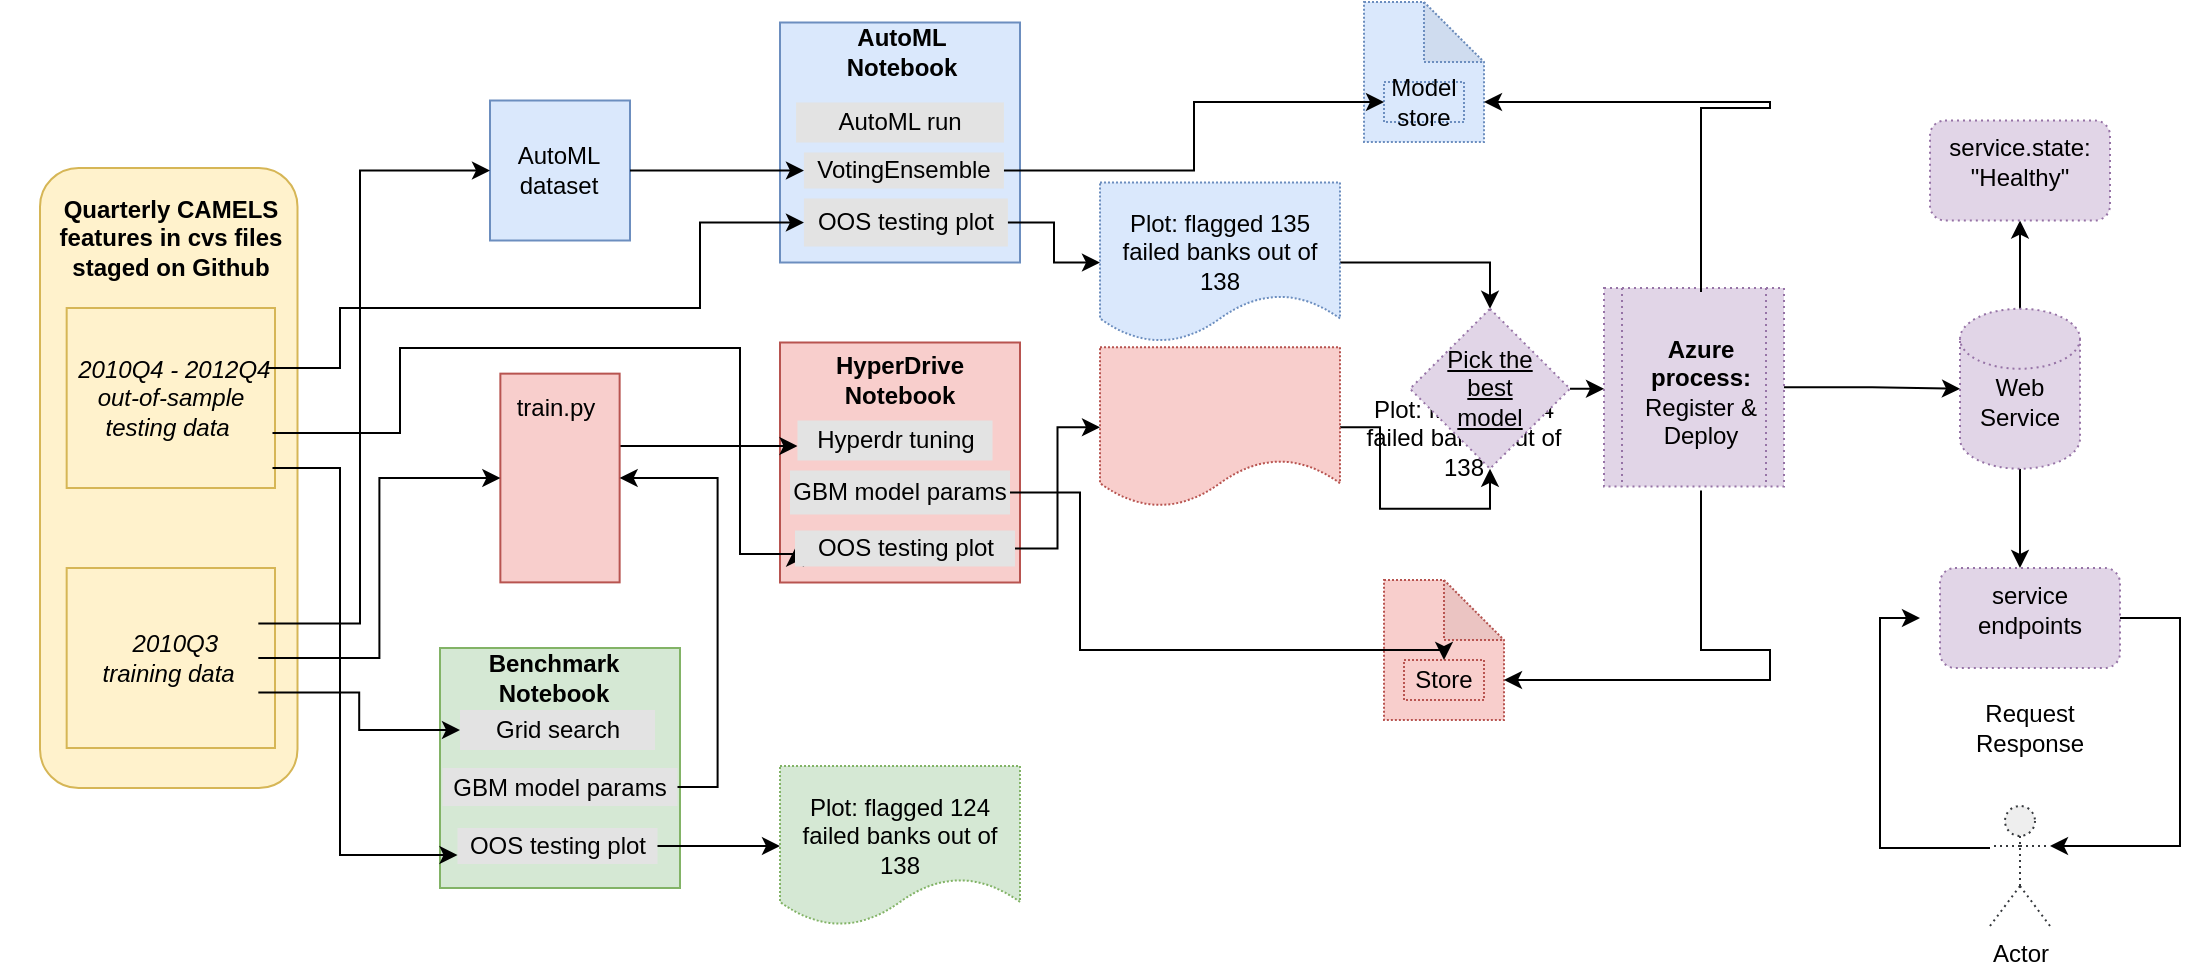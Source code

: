 <mxfile version="14.5.1" type="device" pages="2"><diagram id="M_Rprs20mQbOnZDD7dzv" name="Page-1"><mxGraphModel dx="1918" dy="525" grid="0" gridSize="10" guides="0" tooltips="0" connect="1" arrows="1" fold="1" page="1" pageScale="1" pageWidth="850" pageHeight="1100" math="0" shadow="0"><root><mxCell id="0"/><mxCell id="1" parent="0"/><mxCell id="amEHZMWz7ghZD3qfEpne-164" style="edgeStyle=orthogonalEdgeStyle;rounded=0;orthogonalLoop=1;jettySize=auto;html=1;entryX=0.5;entryY=1;entryDx=0;entryDy=0;" edge="1" parent="1" source="amEHZMWz7ghZD3qfEpne-96" target="amEHZMWz7ghZD3qfEpne-156"><mxGeometry relative="1" as="geometry"/></mxCell><mxCell id="amEHZMWz7ghZD3qfEpne-96" value="" style="shape=document;whiteSpace=wrap;html=1;boundedLbl=1;rounded=0;glass=0;dashed=1;dashPattern=1 1;fillColor=#f8cecc;strokeColor=#b85450;" vertex="1" parent="1"><mxGeometry x="480" y="199.63" width="120" height="80" as="geometry"/></mxCell><mxCell id="amEHZMWz7ghZD3qfEpne-3" value="" style="whiteSpace=wrap;html=1;aspect=fixed;fillColor=#dae8fc;strokeColor=#6c8ebf;" vertex="1" parent="1"><mxGeometry x="320" y="37.25" width="120" height="120" as="geometry"/></mxCell><mxCell id="amEHZMWz7ghZD3qfEpne-49" value="" style="whiteSpace=wrap;html=1;aspect=fixed;fillColor=#f8cecc;strokeColor=#b85450;" vertex="1" parent="1"><mxGeometry x="320" y="197.25" width="120" height="120" as="geometry"/></mxCell><mxCell id="amEHZMWz7ghZD3qfEpne-132" style="edgeStyle=orthogonalEdgeStyle;rounded=0;orthogonalLoop=1;jettySize=auto;html=1;" edge="1" parent="1" source="amEHZMWz7ghZD3qfEpne-18" target="amEHZMWz7ghZD3qfEpne-59"><mxGeometry relative="1" as="geometry"><Array as="points"><mxPoint x="270" y="249"/><mxPoint x="270" y="249"/></Array></mxGeometry></mxCell><mxCell id="amEHZMWz7ghZD3qfEpne-18" value="" style="whiteSpace=wrap;html=1;aspect=fixed;fillColor=#f8cecc;strokeColor=#b85450;container=1;" vertex="1" parent="1"><mxGeometry x="180.18" y="212.82" width="59.64" height="104.37" as="geometry"/></mxCell><mxCell id="amEHZMWz7ghZD3qfEpne-19" value="train.py" style="text;html=1;strokeColor=none;fillColor=none;align=center;verticalAlign=middle;whiteSpace=wrap;rounded=0;" vertex="1" parent="amEHZMWz7ghZD3qfEpne-18"><mxGeometry x="14.91" y="8.201" width="26.093" height="18.638" as="geometry"/></mxCell><mxCell id="amEHZMWz7ghZD3qfEpne-81" value="" style="group" vertex="1" connectable="0" parent="1"><mxGeometry x="320" y="409" width="120" height="80" as="geometry"/></mxCell><mxCell id="amEHZMWz7ghZD3qfEpne-107" value="" style="group" vertex="1" connectable="0" parent="amEHZMWz7ghZD3qfEpne-81"><mxGeometry width="120" height="80" as="geometry"/></mxCell><mxCell id="amEHZMWz7ghZD3qfEpne-111" value="" style="group" vertex="1" connectable="0" parent="amEHZMWz7ghZD3qfEpne-107"><mxGeometry width="120" height="80" as="geometry"/></mxCell><mxCell id="amEHZMWz7ghZD3qfEpne-77" value="" style="shape=document;whiteSpace=wrap;html=1;boundedLbl=1;rounded=0;glass=0;dashed=1;dashPattern=1 1;fillColor=#d5e8d4;strokeColor=#82b366;" vertex="1" parent="amEHZMWz7ghZD3qfEpne-111"><mxGeometry width="120" height="80" as="geometry"/></mxCell><mxCell id="amEHZMWz7ghZD3qfEpne-80" value="Plot: flagged 124 failed banks out of 138" style="text;html=1;strokeColor=none;fillColor=none;align=center;verticalAlign=middle;whiteSpace=wrap;rounded=0;glass=0;dashed=1;dashPattern=1 1;" vertex="1" parent="amEHZMWz7ghZD3qfEpne-111"><mxGeometry x="10" y="20" width="100" height="30" as="geometry"/></mxCell><mxCell id="amEHZMWz7ghZD3qfEpne-95" value="" style="group" vertex="1" connectable="0" parent="1"><mxGeometry x="602" y="306" width="120" height="80" as="geometry"/></mxCell><mxCell id="amEHZMWz7ghZD3qfEpne-103" value="" style="group" vertex="1" connectable="0" parent="amEHZMWz7ghZD3qfEpne-95"><mxGeometry width="120" height="80" as="geometry"/></mxCell><mxCell id="amEHZMWz7ghZD3qfEpne-97" value="Plot: flagged 124 failed banks out of 138" style="text;html=1;strokeColor=none;fillColor=none;align=center;verticalAlign=middle;whiteSpace=wrap;rounded=0;glass=0;dashed=1;dashPattern=1 1;" vertex="1" parent="amEHZMWz7ghZD3qfEpne-103"><mxGeometry x="10" y="-76.37" width="100" height="30" as="geometry"/></mxCell><mxCell id="amEHZMWz7ghZD3qfEpne-106" value="" style="group" vertex="1" connectable="0" parent="amEHZMWz7ghZD3qfEpne-103"><mxGeometry x="20" y="10" width="60" height="70" as="geometry"/></mxCell><mxCell id="amEHZMWz7ghZD3qfEpne-86" value="" style="shape=note;whiteSpace=wrap;html=1;backgroundOutline=1;darkOpacity=0.05;rounded=0;glass=0;dashed=1;dashPattern=1 1;fillColor=#f8cecc;strokeColor=#b85450;" vertex="1" parent="amEHZMWz7ghZD3qfEpne-106"><mxGeometry width="60" height="70" as="geometry"/></mxCell><mxCell id="amEHZMWz7ghZD3qfEpne-87" value="Store" style="text;html=1;strokeColor=#b85450;fillColor=#f8cecc;align=center;verticalAlign=middle;whiteSpace=wrap;rounded=0;glass=0;dashed=1;dashPattern=1 1;" vertex="1" parent="amEHZMWz7ghZD3qfEpne-106"><mxGeometry x="10" y="40" width="40" height="20" as="geometry"/></mxCell><mxCell id="amEHZMWz7ghZD3qfEpne-110" value="" style="group" vertex="1" connectable="0" parent="1"><mxGeometry x="150" y="350" width="120" height="120" as="geometry"/></mxCell><mxCell id="amEHZMWz7ghZD3qfEpne-23" value="" style="whiteSpace=wrap;html=1;aspect=fixed;fillColor=#d5e8d4;strokeColor=#82b366;" vertex="1" parent="amEHZMWz7ghZD3qfEpne-110"><mxGeometry width="120" height="120" as="geometry"/></mxCell><mxCell id="amEHZMWz7ghZD3qfEpne-24" value="Benchmark&lt;br&gt;Notebook" style="text;html=1;strokeColor=none;fillColor=none;align=center;verticalAlign=middle;whiteSpace=wrap;rounded=0;fontStyle=1" vertex="1" parent="amEHZMWz7ghZD3qfEpne-110"><mxGeometry x="32.5" y="10" width="47.5" height="10" as="geometry"/></mxCell><mxCell id="amEHZMWz7ghZD3qfEpne-42" value="GBM model params" style="text;html=1;strokeColor=none;align=center;verticalAlign=middle;whiteSpace=wrap;rounded=0;dashed=1;dashPattern=1 1;glass=0;fillColor=#E3E3E3;" vertex="1" parent="amEHZMWz7ghZD3qfEpne-110"><mxGeometry x="1.25" y="60" width="117.5" height="19" as="geometry"/></mxCell><mxCell id="amEHZMWz7ghZD3qfEpne-53" value="OOS testing plot" style="text;html=1;strokeColor=none;align=center;verticalAlign=middle;whiteSpace=wrap;rounded=0;dashed=1;dashPattern=1 1;glass=0;fillColor=#E3E3E3;" vertex="1" parent="amEHZMWz7ghZD3qfEpne-110"><mxGeometry x="8.75" y="90" width="100" height="18" as="geometry"/></mxCell><mxCell id="amEHZMWz7ghZD3qfEpne-58" value="Grid search" style="text;html=1;strokeColor=none;align=center;verticalAlign=middle;whiteSpace=wrap;rounded=0;dashed=1;dashPattern=1 1;glass=0;fillColor=#E3E3E3;" vertex="1" parent="amEHZMWz7ghZD3qfEpne-110"><mxGeometry x="10" y="31" width="97.5" height="20" as="geometry"/></mxCell><mxCell id="amEHZMWz7ghZD3qfEpne-113" value="" style="group;dashed=1;dashPattern=1 2;" vertex="1" connectable="0" parent="1"><mxGeometry x="-70" y="110" width="150" height="310" as="geometry"/></mxCell><mxCell id="amEHZMWz7ghZD3qfEpne-28" value="" style="rounded=1;whiteSpace=wrap;html=1;fillColor=#fff2cc;strokeColor=#d6b656;" vertex="1" parent="amEHZMWz7ghZD3qfEpne-113"><mxGeometry x="20" width="128.75" height="310" as="geometry"/></mxCell><mxCell id="amEHZMWz7ghZD3qfEpne-114" value="" style="rounded=0;whiteSpace=wrap;html=1;fillColor=#fff2cc;strokeColor=#d6b656;" vertex="1" parent="amEHZMWz7ghZD3qfEpne-113"><mxGeometry x="33.333" y="70" width="104.167" height="90" as="geometry"/></mxCell><mxCell id="amEHZMWz7ghZD3qfEpne-17" value="Quarterly CAMELS features in cvs files staged on Github" style="text;html=1;strokeColor=none;fillColor=none;align=center;verticalAlign=middle;whiteSpace=wrap;rounded=0;fontStyle=1" vertex="1" parent="amEHZMWz7ghZD3qfEpne-113"><mxGeometry x="22.5" width="125" height="70" as="geometry"/></mxCell><mxCell id="amEHZMWz7ghZD3qfEpne-32" value="" style="rounded=0;whiteSpace=wrap;html=1;fillColor=#fff2cc;strokeColor=#d6b656;" vertex="1" parent="amEHZMWz7ghZD3qfEpne-113"><mxGeometry x="33.333" y="200" width="104.167" height="90" as="geometry"/></mxCell><mxCell id="amEHZMWz7ghZD3qfEpne-33" value="&amp;nbsp;2010Q3 training data&amp;nbsp;" style="text;html=1;strokeColor=none;fillColor=none;align=center;verticalAlign=middle;whiteSpace=wrap;rounded=0;fontStyle=2" vertex="1" parent="amEHZMWz7ghZD3qfEpne-113"><mxGeometry x="41.667" y="210.55" width="87.5" height="68.89" as="geometry"/></mxCell><mxCell id="amEHZMWz7ghZD3qfEpne-52" value="&amp;nbsp;2010Q4 - 2012Q4 out-of-sample testing data&amp;nbsp;" style="text;html=1;strokeColor=none;fillColor=none;align=center;verticalAlign=middle;whiteSpace=wrap;rounded=0;fontStyle=2" vertex="1" parent="amEHZMWz7ghZD3qfEpne-113"><mxGeometry x="33.75" y="80" width="102.5" height="70" as="geometry"/></mxCell><mxCell id="amEHZMWz7ghZD3qfEpne-118" value="" style="edgeStyle=orthogonalEdgeStyle;rounded=0;orthogonalLoop=1;jettySize=auto;html=1;exitX=1;exitY=0.75;exitDx=0;exitDy=0;" edge="1" parent="1" source="amEHZMWz7ghZD3qfEpne-33" target="amEHZMWz7ghZD3qfEpne-58"><mxGeometry relative="1" as="geometry"><mxPoint x="185" y="344.995" as="targetPoint"/></mxGeometry></mxCell><mxCell id="amEHZMWz7ghZD3qfEpne-123" style="edgeStyle=orthogonalEdgeStyle;rounded=0;orthogonalLoop=1;jettySize=auto;html=1;entryX=0;entryY=0.5;entryDx=0;entryDy=0;" edge="1" parent="1" source="amEHZMWz7ghZD3qfEpne-33" target="amEHZMWz7ghZD3qfEpne-18"><mxGeometry relative="1" as="geometry"/></mxCell><mxCell id="amEHZMWz7ghZD3qfEpne-126" style="edgeStyle=orthogonalEdgeStyle;rounded=0;orthogonalLoop=1;jettySize=auto;html=1;entryX=1;entryY=0.5;entryDx=0;entryDy=0;exitX=1;exitY=0.5;exitDx=0;exitDy=0;" edge="1" parent="1" source="amEHZMWz7ghZD3qfEpne-42" target="amEHZMWz7ghZD3qfEpne-18"><mxGeometry relative="1" as="geometry"/></mxCell><mxCell id="amEHZMWz7ghZD3qfEpne-129" style="edgeStyle=orthogonalEdgeStyle;rounded=0;orthogonalLoop=1;jettySize=auto;html=1;entryX=0;entryY=0.5;entryDx=0;entryDy=0;" edge="1" parent="1" source="amEHZMWz7ghZD3qfEpne-53" target="amEHZMWz7ghZD3qfEpne-77"><mxGeometry relative="1" as="geometry"/></mxCell><mxCell id="amEHZMWz7ghZD3qfEpne-130" style="edgeStyle=orthogonalEdgeStyle;rounded=0;orthogonalLoop=1;jettySize=auto;html=1;entryX=0;entryY=0.75;entryDx=0;entryDy=0;exitX=1;exitY=1;exitDx=0;exitDy=0;" edge="1" parent="1" source="amEHZMWz7ghZD3qfEpne-52" target="amEHZMWz7ghZD3qfEpne-53"><mxGeometry relative="1" as="geometry"><mxPoint x="64" y="250" as="sourcePoint"/><Array as="points"><mxPoint x="100" y="260"/><mxPoint x="100" y="454"/></Array></mxGeometry></mxCell><mxCell id="amEHZMWz7ghZD3qfEpne-131" style="edgeStyle=orthogonalEdgeStyle;rounded=0;orthogonalLoop=1;jettySize=auto;html=1;entryX=0;entryY=0.5;entryDx=0;entryDy=0;exitX=1;exitY=0.75;exitDx=0;exitDy=0;" edge="1" parent="1" source="amEHZMWz7ghZD3qfEpne-52" target="amEHZMWz7ghZD3qfEpne-61"><mxGeometry relative="1" as="geometry"><mxPoint x="60" y="225" as="sourcePoint"/><Array as="points"><mxPoint x="130" y="243"/><mxPoint x="130" y="200"/><mxPoint x="300" y="200"/><mxPoint x="300" y="303"/><mxPoint x="328" y="303"/></Array></mxGeometry></mxCell><mxCell id="amEHZMWz7ghZD3qfEpne-20" value="" style="whiteSpace=wrap;html=1;aspect=fixed;fillColor=#dae8fc;strokeColor=#6c8ebf;" vertex="1" parent="1"><mxGeometry x="175" y="76.25" width="70" height="70" as="geometry"/></mxCell><mxCell id="amEHZMWz7ghZD3qfEpne-140" style="edgeStyle=orthogonalEdgeStyle;rounded=0;orthogonalLoop=1;jettySize=auto;html=1;entryX=0;entryY=0.5;entryDx=0;entryDy=0;exitX=1;exitY=0.5;exitDx=0;exitDy=0;" edge="1" parent="1" source="amEHZMWz7ghZD3qfEpne-20" target="amEHZMWz7ghZD3qfEpne-66"><mxGeometry relative="1" as="geometry"><mxPoint x="270" y="125" as="sourcePoint"/></mxGeometry></mxCell><mxCell id="amEHZMWz7ghZD3qfEpne-21" value="AutoML dataset" style="text;html=1;align=center;verticalAlign=middle;whiteSpace=wrap;rounded=0;" vertex="1" parent="1"><mxGeometry x="185.328" y="85" width="49.342" height="52.5" as="geometry"/></mxCell><mxCell id="amEHZMWz7ghZD3qfEpne-141" style="edgeStyle=orthogonalEdgeStyle;rounded=0;orthogonalLoop=1;jettySize=auto;html=1;entryX=0;entryY=0.5;entryDx=0;entryDy=0;exitX=0.967;exitY=0.333;exitDx=0;exitDy=0;exitPerimeter=0;" edge="1" parent="1" source="amEHZMWz7ghZD3qfEpne-114" target="amEHZMWz7ghZD3qfEpne-67"><mxGeometry relative="1" as="geometry"><mxPoint x="330" y="140" as="targetPoint"/><Array as="points"><mxPoint x="100" y="210"/><mxPoint x="100" y="180"/><mxPoint x="280" y="180"/><mxPoint x="280" y="137"/></Array></mxGeometry></mxCell><mxCell id="amEHZMWz7ghZD3qfEpne-88" value="" style="edgeStyle=orthogonalEdgeStyle;rounded=0;orthogonalLoop=1;jettySize=auto;html=1;" edge="1" parent="1" source="amEHZMWz7ghZD3qfEpne-60" target="amEHZMWz7ghZD3qfEpne-87"><mxGeometry x="425" y="151.25" as="geometry"><Array as="points"><mxPoint x="470" y="272"/><mxPoint x="470" y="351"/></Array></mxGeometry></mxCell><mxCell id="amEHZMWz7ghZD3qfEpne-71" value="" style="group" vertex="1" connectable="0" parent="1"><mxGeometry x="327.5" y="206.25" width="110" height="108" as="geometry"/></mxCell><mxCell id="amEHZMWz7ghZD3qfEpne-59" value="Hyperdr tuning" style="text;html=1;strokeColor=none;align=center;verticalAlign=middle;whiteSpace=wrap;rounded=0;dashed=1;dashPattern=1 1;glass=0;fillColor=#E3E3E3;" vertex="1" parent="amEHZMWz7ghZD3qfEpne-71"><mxGeometry x="1.25" y="30" width="97.5" height="20" as="geometry"/></mxCell><mxCell id="amEHZMWz7ghZD3qfEpne-4" value="HyperDrive Notebook" style="text;html=1;strokeColor=none;fillColor=none;align=center;verticalAlign=middle;whiteSpace=wrap;rounded=0;fontStyle=1" vertex="1" parent="1"><mxGeometry x="360" y="206.25" width="40" height="20" as="geometry"/></mxCell><mxCell id="amEHZMWz7ghZD3qfEpne-152" style="edgeStyle=orthogonalEdgeStyle;rounded=0;orthogonalLoop=1;jettySize=auto;html=1;entryX=0;entryY=0.5;entryDx=0;entryDy=0;" edge="1" parent="1" source="amEHZMWz7ghZD3qfEpne-61" target="amEHZMWz7ghZD3qfEpne-96"><mxGeometry relative="1" as="geometry"/></mxCell><mxCell id="amEHZMWz7ghZD3qfEpne-61" value="OOS testing plot" style="text;html=1;strokeColor=none;align=center;verticalAlign=middle;whiteSpace=wrap;rounded=0;dashed=1;dashPattern=1 1;glass=0;fillColor=#E3E3E3;" vertex="1" parent="1"><mxGeometry x="327.5" y="291.25" width="110" height="18" as="geometry"/></mxCell><mxCell id="amEHZMWz7ghZD3qfEpne-60" value="GBM model params" style="text;html=1;strokeColor=none;align=center;verticalAlign=middle;whiteSpace=wrap;rounded=0;dashed=1;dashPattern=1 1;glass=0;fillColor=#E3E3E3;" vertex="1" parent="1"><mxGeometry x="325" y="261.25" width="110" height="22" as="geometry"/></mxCell><mxCell id="amEHZMWz7ghZD3qfEpne-149" style="edgeStyle=orthogonalEdgeStyle;rounded=0;orthogonalLoop=1;jettySize=auto;html=1;entryX=0;entryY=0.5;entryDx=0;entryDy=0;exitX=1;exitY=0.25;exitDx=0;exitDy=0;" edge="1" parent="1" source="amEHZMWz7ghZD3qfEpne-33" target="amEHZMWz7ghZD3qfEpne-20"><mxGeometry relative="1" as="geometry"><Array as="points"><mxPoint x="110" y="338"/><mxPoint x="110" y="111"/></Array></mxGeometry></mxCell><mxCell id="amEHZMWz7ghZD3qfEpne-135" value="" style="group" vertex="1" connectable="0" parent="1"><mxGeometry x="328.02" y="47.25" width="105.94" height="102" as="geometry"/></mxCell><mxCell id="amEHZMWz7ghZD3qfEpne-65" value="AutoML run" style="text;html=1;strokeColor=none;align=center;verticalAlign=middle;whiteSpace=wrap;rounded=0;dashed=1;dashPattern=1 1;glass=0;fillColor=#E3E3E3;" vertex="1" parent="amEHZMWz7ghZD3qfEpne-135"><mxGeometry y="30" width="103.96" height="20" as="geometry"/></mxCell><mxCell id="amEHZMWz7ghZD3qfEpne-66" value="VotingEnsemble" style="text;html=1;strokeColor=none;align=center;verticalAlign=middle;whiteSpace=wrap;rounded=0;dashed=1;dashPattern=1 1;glass=0;fillColor=#E3E3E3;" vertex="1" parent="amEHZMWz7ghZD3qfEpne-135"><mxGeometry x="3.96" y="55" width="100" height="18" as="geometry"/></mxCell><mxCell id="amEHZMWz7ghZD3qfEpne-67" value="OOS testing plot" style="text;html=1;strokeColor=none;align=center;verticalAlign=middle;whiteSpace=wrap;rounded=0;dashed=1;dashPattern=1 1;glass=0;fillColor=#E3E3E3;" vertex="1" parent="amEHZMWz7ghZD3qfEpne-135"><mxGeometry x="3.96" y="78" width="101.98" height="24" as="geometry"/></mxCell><mxCell id="amEHZMWz7ghZD3qfEpne-137" value="AutoML Notebook" style="text;html=1;strokeColor=none;fillColor=none;align=center;verticalAlign=middle;whiteSpace=wrap;rounded=0;fontStyle=1" vertex="1" parent="1"><mxGeometry x="357.24" y="47.25" width="47.5" height="10" as="geometry"/></mxCell><mxCell id="amEHZMWz7ghZD3qfEpne-105" value="" style="group" vertex="1" connectable="0" parent="1"><mxGeometry x="612" y="27" width="60" height="70" as="geometry"/></mxCell><mxCell id="amEHZMWz7ghZD3qfEpne-89" value="" style="shape=note;whiteSpace=wrap;html=1;backgroundOutline=1;darkOpacity=0.05;rounded=0;glass=0;dashed=1;dashPattern=1 1;fillColor=#dae8fc;strokeColor=#6c8ebf;" vertex="1" parent="amEHZMWz7ghZD3qfEpne-105"><mxGeometry width="60" height="70" as="geometry"/></mxCell><mxCell id="amEHZMWz7ghZD3qfEpne-91" value="Model store" style="text;html=1;strokeColor=#6c8ebf;fillColor=#dae8fc;align=center;verticalAlign=middle;whiteSpace=wrap;rounded=0;glass=0;dashed=1;dashPattern=1 1;" vertex="1" parent="amEHZMWz7ghZD3qfEpne-105"><mxGeometry x="10" y="40" width="40" height="20" as="geometry"/></mxCell><mxCell id="amEHZMWz7ghZD3qfEpne-142" style="edgeStyle=orthogonalEdgeStyle;rounded=0;orthogonalLoop=1;jettySize=auto;html=1;entryX=0;entryY=0.5;entryDx=0;entryDy=0;" edge="1" parent="1" source="amEHZMWz7ghZD3qfEpne-66" target="amEHZMWz7ghZD3qfEpne-91"><mxGeometry x="320" y="37.25" as="geometry"/></mxCell><mxCell id="amEHZMWz7ghZD3qfEpne-143" style="edgeStyle=orthogonalEdgeStyle;rounded=0;orthogonalLoop=1;jettySize=auto;html=1;entryX=0;entryY=0.5;entryDx=0;entryDy=0;" edge="1" parent="1" source="amEHZMWz7ghZD3qfEpne-67" target="amEHZMWz7ghZD3qfEpne-100"><mxGeometry x="320" y="37.25" as="geometry"/></mxCell><mxCell id="amEHZMWz7ghZD3qfEpne-146" value="" style="shape=process;whiteSpace=wrap;html=1;backgroundOutline=1;rounded=0;glass=0;dashed=1;dashPattern=1 2;fillColor=#e1d5e7;strokeColor=#9673a6;" vertex="1" parent="1"><mxGeometry x="732" y="170" width="90" height="99.25" as="geometry"/></mxCell><mxCell id="amEHZMWz7ghZD3qfEpne-147" style="edgeStyle=orthogonalEdgeStyle;rounded=0;orthogonalLoop=1;jettySize=auto;html=1;entryX=0;entryY=0.5;entryDx=0;entryDy=0;exitX=1;exitY=0.5;exitDx=0;exitDy=0;" edge="1" parent="1" source="amEHZMWz7ghZD3qfEpne-156" target="amEHZMWz7ghZD3qfEpne-146"><mxGeometry x="320" y="37.25" as="geometry"/></mxCell><mxCell id="amEHZMWz7ghZD3qfEpne-154" style="edgeStyle=orthogonalEdgeStyle;rounded=0;orthogonalLoop=1;jettySize=auto;html=1;exitX=1;exitY=0.5;exitDx=0;exitDy=0;" edge="1" parent="1" source="amEHZMWz7ghZD3qfEpne-146" target="amEHZMWz7ghZD3qfEpne-153"><mxGeometry relative="1" as="geometry"><mxPoint x="710" y="57" as="sourcePoint"/></mxGeometry></mxCell><mxCell id="amEHZMWz7ghZD3qfEpne-162" style="edgeStyle=orthogonalEdgeStyle;rounded=0;orthogonalLoop=1;jettySize=auto;html=1;entryX=0;entryY=0;entryDx=60;entryDy=50;entryPerimeter=0;" edge="1" parent="1" source="amEHZMWz7ghZD3qfEpne-148" target="amEHZMWz7ghZD3qfEpne-89"><mxGeometry relative="1" as="geometry"><Array as="points"><mxPoint x="815" y="80"/></Array></mxGeometry></mxCell><mxCell id="amEHZMWz7ghZD3qfEpne-165" style="edgeStyle=orthogonalEdgeStyle;rounded=0;orthogonalLoop=1;jettySize=auto;html=1;entryX=0;entryY=0;entryDx=60;entryDy=50;entryPerimeter=0;" edge="1" parent="1" source="amEHZMWz7ghZD3qfEpne-148" target="amEHZMWz7ghZD3qfEpne-86"><mxGeometry relative="1" as="geometry"><Array as="points"><mxPoint x="815" y="351"/></Array></mxGeometry></mxCell><mxCell id="amEHZMWz7ghZD3qfEpne-148" value="&lt;b&gt;Azure process:&lt;/b&gt;&lt;br&gt;Register &amp;amp; Deploy" style="text;html=1;strokeColor=none;fillColor=none;align=center;verticalAlign=middle;whiteSpace=wrap;rounded=0;glass=0;dashed=1;dashPattern=1 2;" vertex="1" parent="1"><mxGeometry x="748" y="172" width="65" height="99.25" as="geometry"/></mxCell><mxCell id="amEHZMWz7ghZD3qfEpne-159" style="edgeStyle=orthogonalEdgeStyle;rounded=0;orthogonalLoop=1;jettySize=auto;html=1;entryX=0.5;entryY=0;entryDx=0;entryDy=0;" edge="1" parent="1" source="amEHZMWz7ghZD3qfEpne-100" target="amEHZMWz7ghZD3qfEpne-156"><mxGeometry relative="1" as="geometry"/></mxCell><mxCell id="amEHZMWz7ghZD3qfEpne-100" value="" style="shape=document;whiteSpace=wrap;html=1;boundedLbl=1;rounded=0;glass=0;dashed=1;dashPattern=1 1;fillColor=#dae8fc;strokeColor=#6c8ebf;" vertex="1" parent="1"><mxGeometry x="480" y="117.25" width="120" height="80" as="geometry"/></mxCell><mxCell id="amEHZMWz7ghZD3qfEpne-104" value="" style="group" vertex="1" connectable="0" parent="1"><mxGeometry x="480" y="117.25" width="120" height="80" as="geometry"/></mxCell><mxCell id="amEHZMWz7ghZD3qfEpne-101" value="Plot: flagged 135 failed banks out of 138" style="text;html=1;strokeColor=none;fillColor=none;align=center;verticalAlign=middle;whiteSpace=wrap;rounded=0;glass=0;dashed=1;dashPattern=1 1;" vertex="1" parent="amEHZMWz7ghZD3qfEpne-104"><mxGeometry x="10" y="20" width="100" height="30" as="geometry"/></mxCell><mxCell id="amEHZMWz7ghZD3qfEpne-170" style="edgeStyle=orthogonalEdgeStyle;rounded=0;orthogonalLoop=1;jettySize=auto;html=1;exitX=0.5;exitY=0;exitDx=0;exitDy=0;exitPerimeter=0;entryX=0.5;entryY=1;entryDx=0;entryDy=0;" edge="1" parent="1" source="amEHZMWz7ghZD3qfEpne-153" target="amEHZMWz7ghZD3qfEpne-167"><mxGeometry relative="1" as="geometry"><mxPoint x="940" y="170" as="targetPoint"/></mxGeometry></mxCell><mxCell id="amEHZMWz7ghZD3qfEpne-176" style="edgeStyle=orthogonalEdgeStyle;rounded=0;orthogonalLoop=1;jettySize=auto;html=1;" edge="1" parent="1" source="amEHZMWz7ghZD3qfEpne-153"><mxGeometry relative="1" as="geometry"><mxPoint x="940" y="310" as="targetPoint"/></mxGeometry></mxCell><mxCell id="amEHZMWz7ghZD3qfEpne-153" value="" style="shape=cylinder3;whiteSpace=wrap;html=1;boundedLbl=1;backgroundOutline=1;size=15;rounded=0;glass=0;dashed=1;dashPattern=1 2;fillColor=#e1d5e7;strokeColor=#9673a6;" vertex="1" parent="1"><mxGeometry x="910" y="180.38" width="60" height="80" as="geometry"/></mxCell><mxCell id="amEHZMWz7ghZD3qfEpne-155" value="Web&lt;br&gt;Service" style="text;html=1;strokeColor=none;fillColor=none;align=center;verticalAlign=middle;whiteSpace=wrap;rounded=0;glass=0;dashed=1;dashPattern=1 2;" vertex="1" parent="1"><mxGeometry x="920" y="217.38" width="40" height="20" as="geometry"/></mxCell><mxCell id="amEHZMWz7ghZD3qfEpne-156" value="" style="rhombus;whiteSpace=wrap;html=1;rounded=0;glass=0;dashed=1;dashPattern=1 2;fillColor=#e1d5e7;strokeColor=#9673a6;" vertex="1" parent="1"><mxGeometry x="635" y="180.38" width="80" height="80" as="geometry"/></mxCell><mxCell id="amEHZMWz7ghZD3qfEpne-157" value="&lt;u&gt;Pick the best model&lt;/u&gt;" style="text;html=1;strokeColor=none;fillColor=none;align=center;verticalAlign=middle;whiteSpace=wrap;rounded=0;glass=0;dashed=1;dashPattern=1 2;" vertex="1" parent="1"><mxGeometry x="650" y="203.38" width="50" height="34" as="geometry"/></mxCell><mxCell id="amEHZMWz7ghZD3qfEpne-172" value="" style="group" vertex="1" connectable="0" parent="1"><mxGeometry x="895" y="86.25" width="90" height="50" as="geometry"/></mxCell><mxCell id="amEHZMWz7ghZD3qfEpne-167" value="" style="rounded=1;whiteSpace=wrap;html=1;glass=0;dashed=1;dashPattern=1 2;fillColor=#e1d5e7;strokeColor=#9673a6;" vertex="1" parent="amEHZMWz7ghZD3qfEpne-172"><mxGeometry width="90" height="50" as="geometry"/></mxCell><mxCell id="amEHZMWz7ghZD3qfEpne-171" value="service.state:&lt;br&gt;&quot;Healthy&quot;" style="text;html=1;strokeColor=none;fillColor=none;align=center;verticalAlign=middle;whiteSpace=wrap;rounded=0;glass=0;dashed=1;dashPattern=1 2;" vertex="1" parent="amEHZMWz7ghZD3qfEpne-172"><mxGeometry x="25" y="11" width="40" height="20" as="geometry"/></mxCell><mxCell id="amEHZMWz7ghZD3qfEpne-173" value="" style="group" vertex="1" connectable="0" parent="1"><mxGeometry x="900" y="310" width="90" height="50" as="geometry"/></mxCell><mxCell id="amEHZMWz7ghZD3qfEpne-174" value="" style="rounded=1;whiteSpace=wrap;html=1;glass=0;dashed=1;dashPattern=1 2;fillColor=#e1d5e7;strokeColor=#9673a6;" vertex="1" parent="amEHZMWz7ghZD3qfEpne-173"><mxGeometry width="90" height="50" as="geometry"/></mxCell><mxCell id="amEHZMWz7ghZD3qfEpne-175" value="service endpoints" style="text;html=1;strokeColor=none;fillColor=none;align=center;verticalAlign=middle;whiteSpace=wrap;rounded=0;glass=0;dashed=1;dashPattern=1 2;" vertex="1" parent="amEHZMWz7ghZD3qfEpne-173"><mxGeometry x="25" y="11" width="40" height="20" as="geometry"/></mxCell><mxCell id="amEHZMWz7ghZD3qfEpne-177" value="Actor" style="shape=umlActor;verticalLabelPosition=bottom;verticalAlign=top;html=1;outlineConnect=0;rounded=0;glass=0;dashed=1;dashPattern=1 2;fillColor=#eeeeee;strokeColor=#36393d;" vertex="1" parent="1"><mxGeometry x="925" y="429" width="30" height="60" as="geometry"/></mxCell><mxCell id="amEHZMWz7ghZD3qfEpne-181" style="edgeStyle=orthogonalEdgeStyle;rounded=0;orthogonalLoop=1;jettySize=auto;html=1;entryX=1;entryY=0.333;entryDx=0;entryDy=0;entryPerimeter=0;" edge="1" parent="1" target="amEHZMWz7ghZD3qfEpne-177"><mxGeometry relative="1" as="geometry"><mxPoint x="1070" y="500" as="targetPoint"/><mxPoint x="990" y="335" as="sourcePoint"/><Array as="points"><mxPoint x="1020" y="335"/><mxPoint x="1020" y="449"/></Array></mxGeometry></mxCell><mxCell id="amEHZMWz7ghZD3qfEpne-179" value="Request&lt;br&gt;Response" style="text;html=1;strokeColor=none;fillColor=none;align=center;verticalAlign=middle;whiteSpace=wrap;rounded=0;glass=0;dashed=1;dashPattern=1 2;" vertex="1" parent="1"><mxGeometry x="925" y="380" width="40" height="20" as="geometry"/></mxCell><mxCell id="amEHZMWz7ghZD3qfEpne-180" style="edgeStyle=orthogonalEdgeStyle;rounded=0;orthogonalLoop=1;jettySize=auto;html=1;" edge="1" parent="1" source="amEHZMWz7ghZD3qfEpne-177"><mxGeometry relative="1" as="geometry"><mxPoint x="890" y="335" as="targetPoint"/><Array as="points"><mxPoint x="870" y="450"/><mxPoint x="870" y="335"/></Array></mxGeometry></mxCell></root></mxGraphModel></diagram><diagram id="4Mq66WtgeZjqf2O6kFl7" name="Page-2"><mxGraphModel dx="1096" dy="559" grid="1" gridSize="10" guides="1" tooltips="1" connect="1" arrows="1" fold="1" page="1" pageScale="1" pageWidth="850" pageHeight="1100" math="0" shadow="0"><root><mxCell id="v0JEWoxW09TtA12QZIVw-0"/><mxCell id="v0JEWoxW09TtA12QZIVw-1" parent="v0JEWoxW09TtA12QZIVw-0"/></root></mxGraphModel></diagram></mxfile>